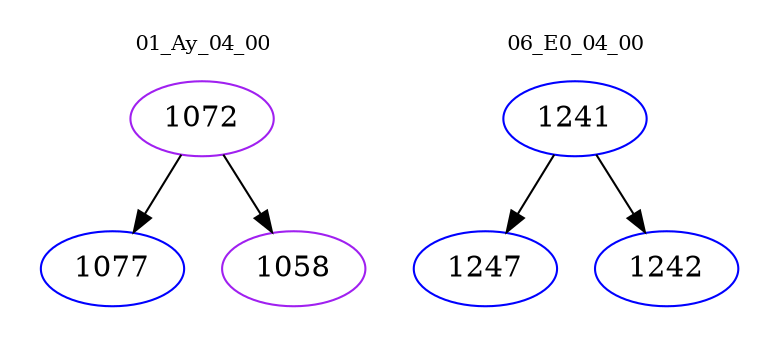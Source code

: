 digraph{
subgraph cluster_0 {
color = white
label = "01_Ay_04_00";
fontsize=10;
T0_1072 [label="1072", color="purple"]
T0_1072 -> T0_1077 [color="black"]
T0_1077 [label="1077", color="blue"]
T0_1072 -> T0_1058 [color="black"]
T0_1058 [label="1058", color="purple"]
}
subgraph cluster_1 {
color = white
label = "06_E0_04_00";
fontsize=10;
T1_1241 [label="1241", color="blue"]
T1_1241 -> T1_1247 [color="black"]
T1_1247 [label="1247", color="blue"]
T1_1241 -> T1_1242 [color="black"]
T1_1242 [label="1242", color="blue"]
}
}
